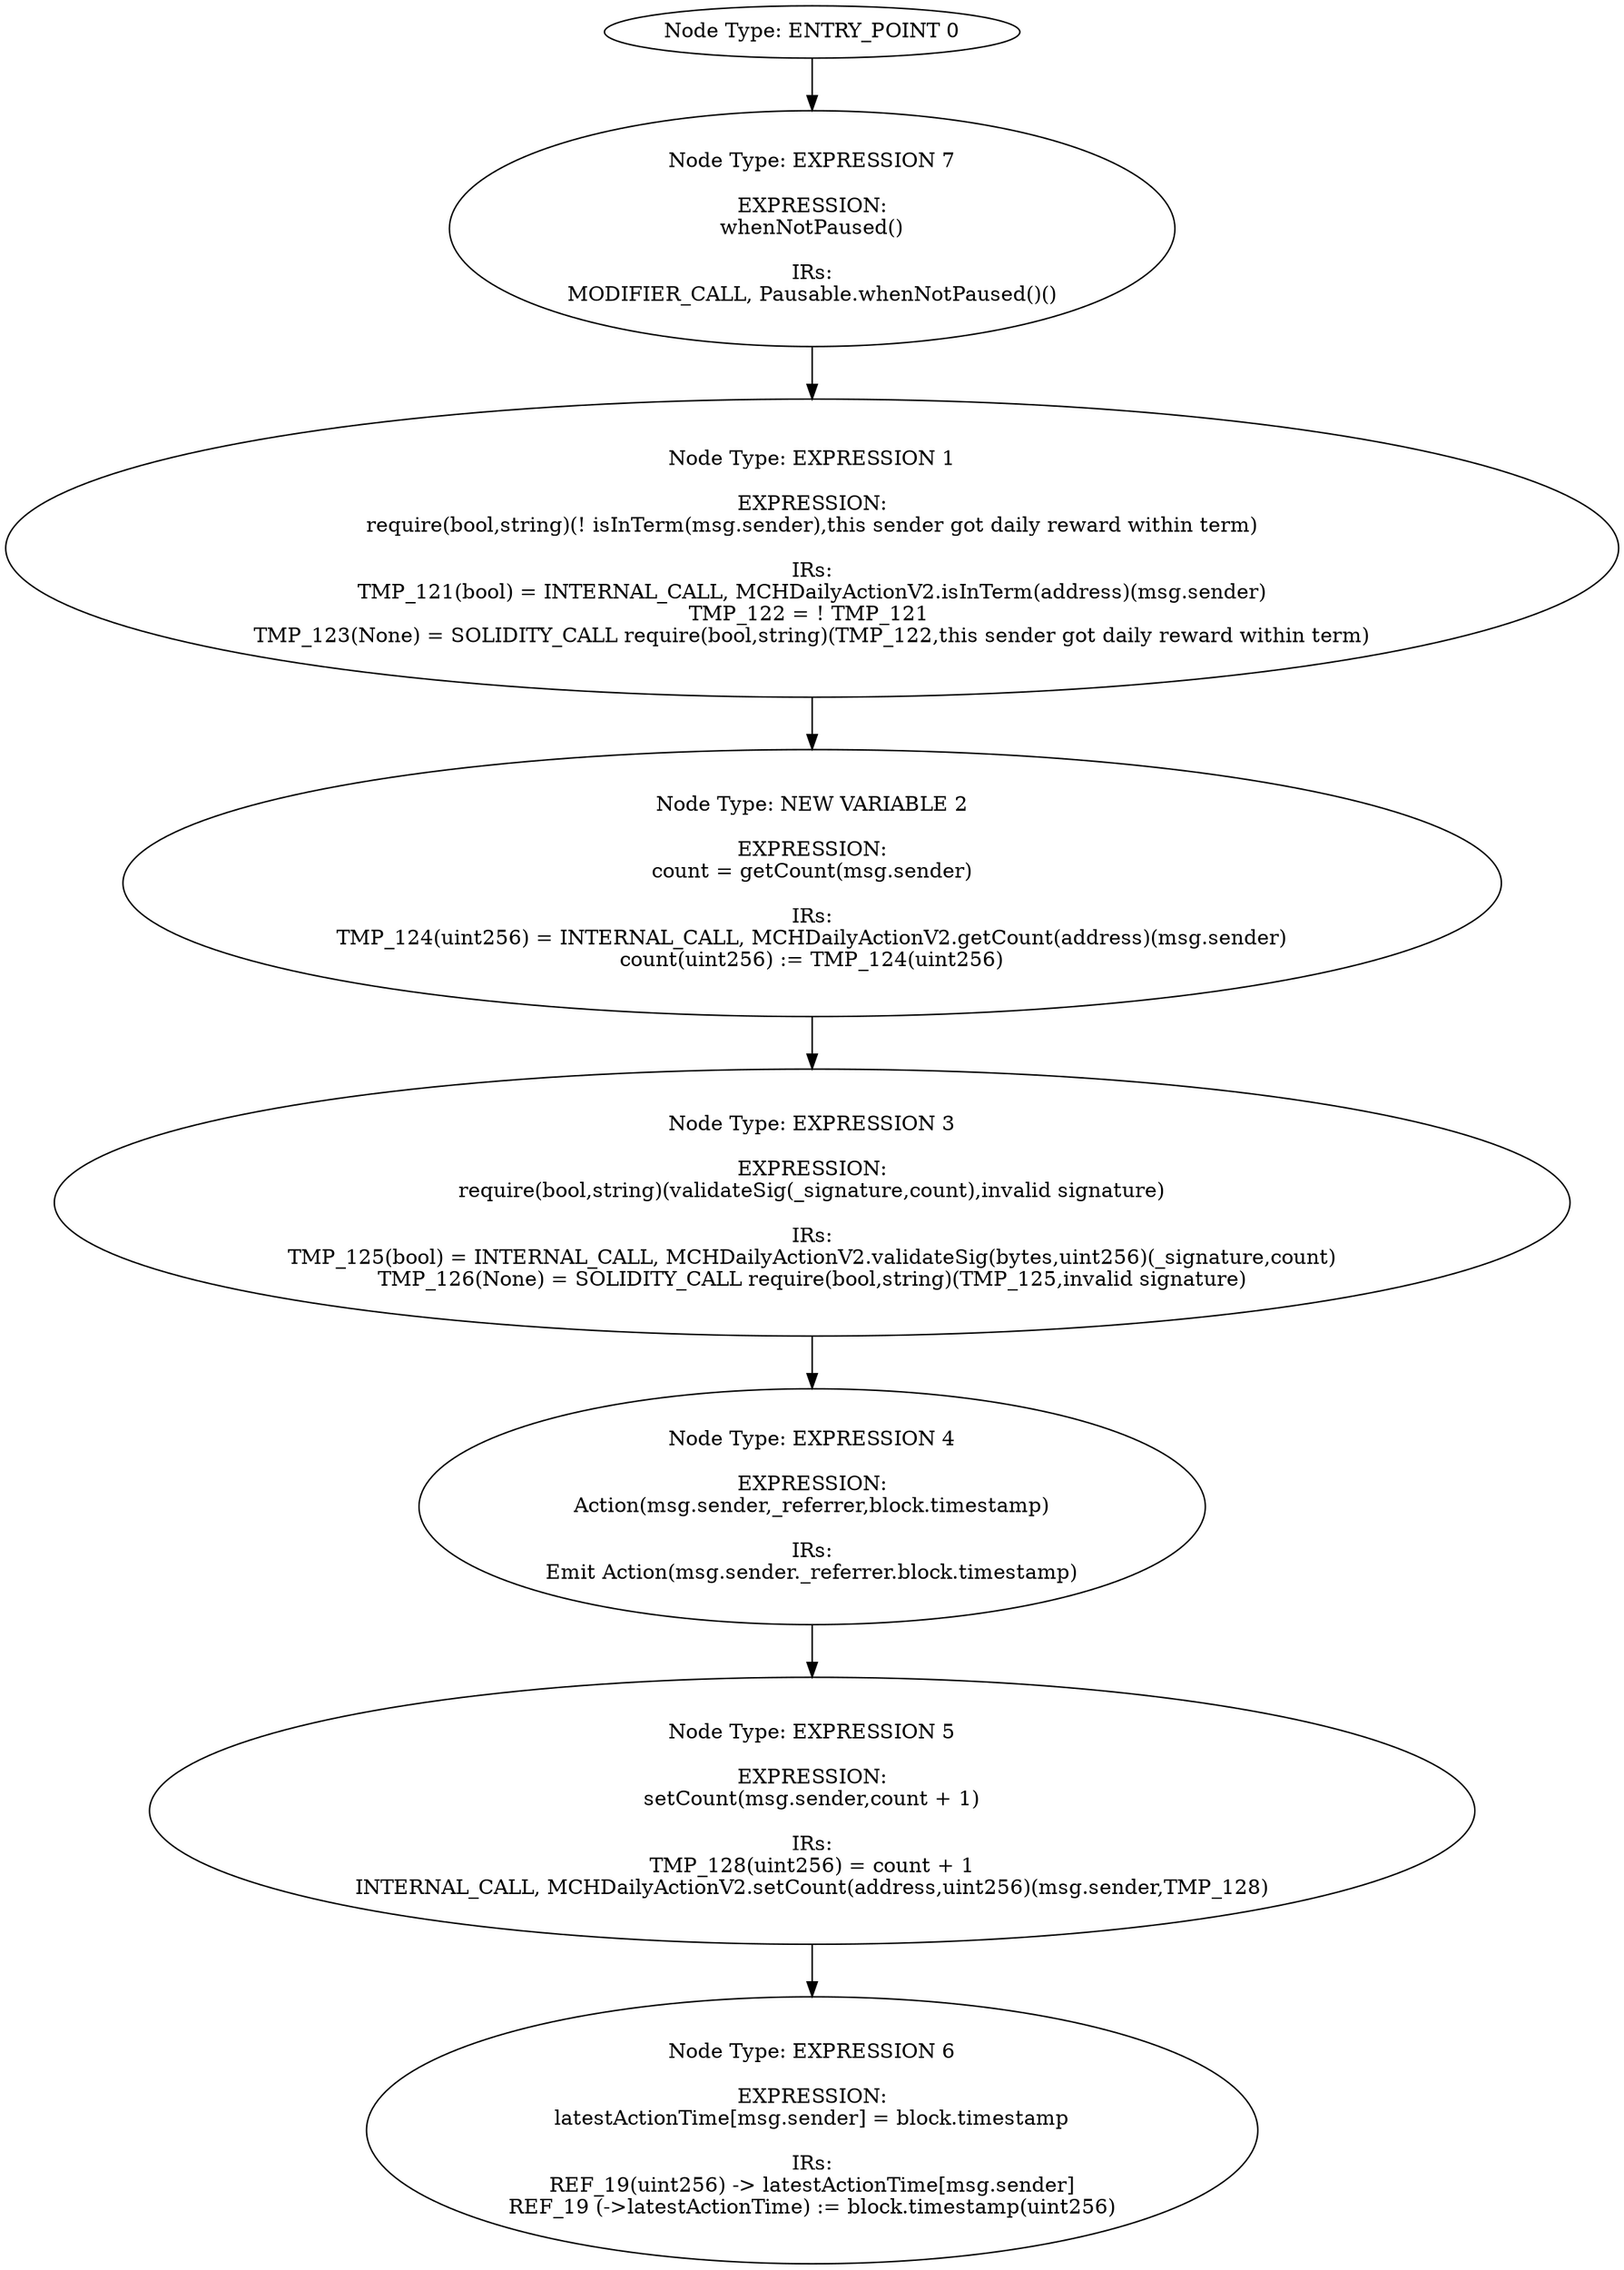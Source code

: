 digraph{
0[label="Node Type: ENTRY_POINT 0
"];
0->7;
1[label="Node Type: EXPRESSION 1

EXPRESSION:
require(bool,string)(! isInTerm(msg.sender),this sender got daily reward within term)

IRs:
TMP_121(bool) = INTERNAL_CALL, MCHDailyActionV2.isInTerm(address)(msg.sender)
TMP_122 = ! TMP_121 
TMP_123(None) = SOLIDITY_CALL require(bool,string)(TMP_122,this sender got daily reward within term)"];
1->2;
2[label="Node Type: NEW VARIABLE 2

EXPRESSION:
count = getCount(msg.sender)

IRs:
TMP_124(uint256) = INTERNAL_CALL, MCHDailyActionV2.getCount(address)(msg.sender)
count(uint256) := TMP_124(uint256)"];
2->3;
3[label="Node Type: EXPRESSION 3

EXPRESSION:
require(bool,string)(validateSig(_signature,count),invalid signature)

IRs:
TMP_125(bool) = INTERNAL_CALL, MCHDailyActionV2.validateSig(bytes,uint256)(_signature,count)
TMP_126(None) = SOLIDITY_CALL require(bool,string)(TMP_125,invalid signature)"];
3->4;
4[label="Node Type: EXPRESSION 4

EXPRESSION:
Action(msg.sender,_referrer,block.timestamp)

IRs:
Emit Action(msg.sender._referrer.block.timestamp)"];
4->5;
5[label="Node Type: EXPRESSION 5

EXPRESSION:
setCount(msg.sender,count + 1)

IRs:
TMP_128(uint256) = count + 1
INTERNAL_CALL, MCHDailyActionV2.setCount(address,uint256)(msg.sender,TMP_128)"];
5->6;
6[label="Node Type: EXPRESSION 6

EXPRESSION:
latestActionTime[msg.sender] = block.timestamp

IRs:
REF_19(uint256) -> latestActionTime[msg.sender]
REF_19 (->latestActionTime) := block.timestamp(uint256)"];
7[label="Node Type: EXPRESSION 7

EXPRESSION:
whenNotPaused()

IRs:
MODIFIER_CALL, Pausable.whenNotPaused()()"];
7->1;
}

